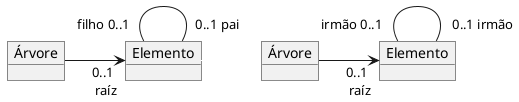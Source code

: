 @startuml mod04ima03

object "Árvore" as ar 
object "Elemento" as el 
object "Árvore" as ar2 
object "Elemento" as el2

left to right direction
ar -->"0..1 \n raíz" el
el "filho 0..1"--- "0..1 pai" el
ar2 -->"0..1 \n raíz" el2
el2 "irmão 0..1"---"0..1 irmão" el2
el -[#White]- ar2
@enduml

